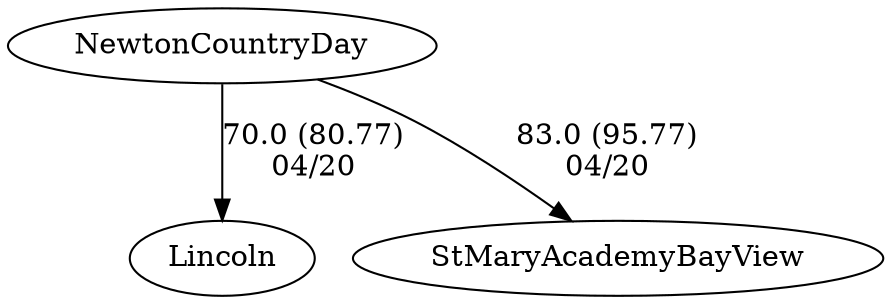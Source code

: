 digraph girls2foursNewtonCountryDay {Lincoln [URL="girls2foursNewtonCountryDayLincoln.html"];NewtonCountryDay [URL="girls2foursNewtonCountryDayNewtonCountryDay.html"];StMaryAcademyBayView [URL="girls2foursNewtonCountryDayStMaryAcademyBayView.html"];NewtonCountryDay -> Lincoln[label="70.0 (80.77)
04/20", weight="30", tooltip="NEIRA Girls Fours,Newton Country Day, St. Mary Academy-Bayview, Lincoln School			
Distance: 1300 Conditions: Conditions the same for all races. Flat, no wind, no chop. Comments: Lincoln 2V4+ had a breakage and could not finish initial race with NCDS and Bayview so raced afterwards against the NCDS 3V4+ and 4V4+.
None", URL="https://www.row2k.com/results/resultspage.cfm?UID=C1541F9124E2FBBF81B1F9CADE55D186&cat=1", random="random"]; 
NewtonCountryDay -> StMaryAcademyBayView[label="83.0 (95.77)
04/20", weight="17", tooltip="NEIRA Girls Fours,Newton Country Day, St. Mary Academy-Bayview, Lincoln School			
Distance: 1300 Conditions: Conditions the same for all races. Flat, no wind, no chop. Comments: Lincoln 2V4+ had a breakage and could not finish initial race with NCDS and Bayview so raced afterwards against the NCDS 3V4+ and 4V4+.
None", URL="https://www.row2k.com/results/resultspage.cfm?UID=C1541F9124E2FBBF81B1F9CADE55D186&cat=1", random="random"]}